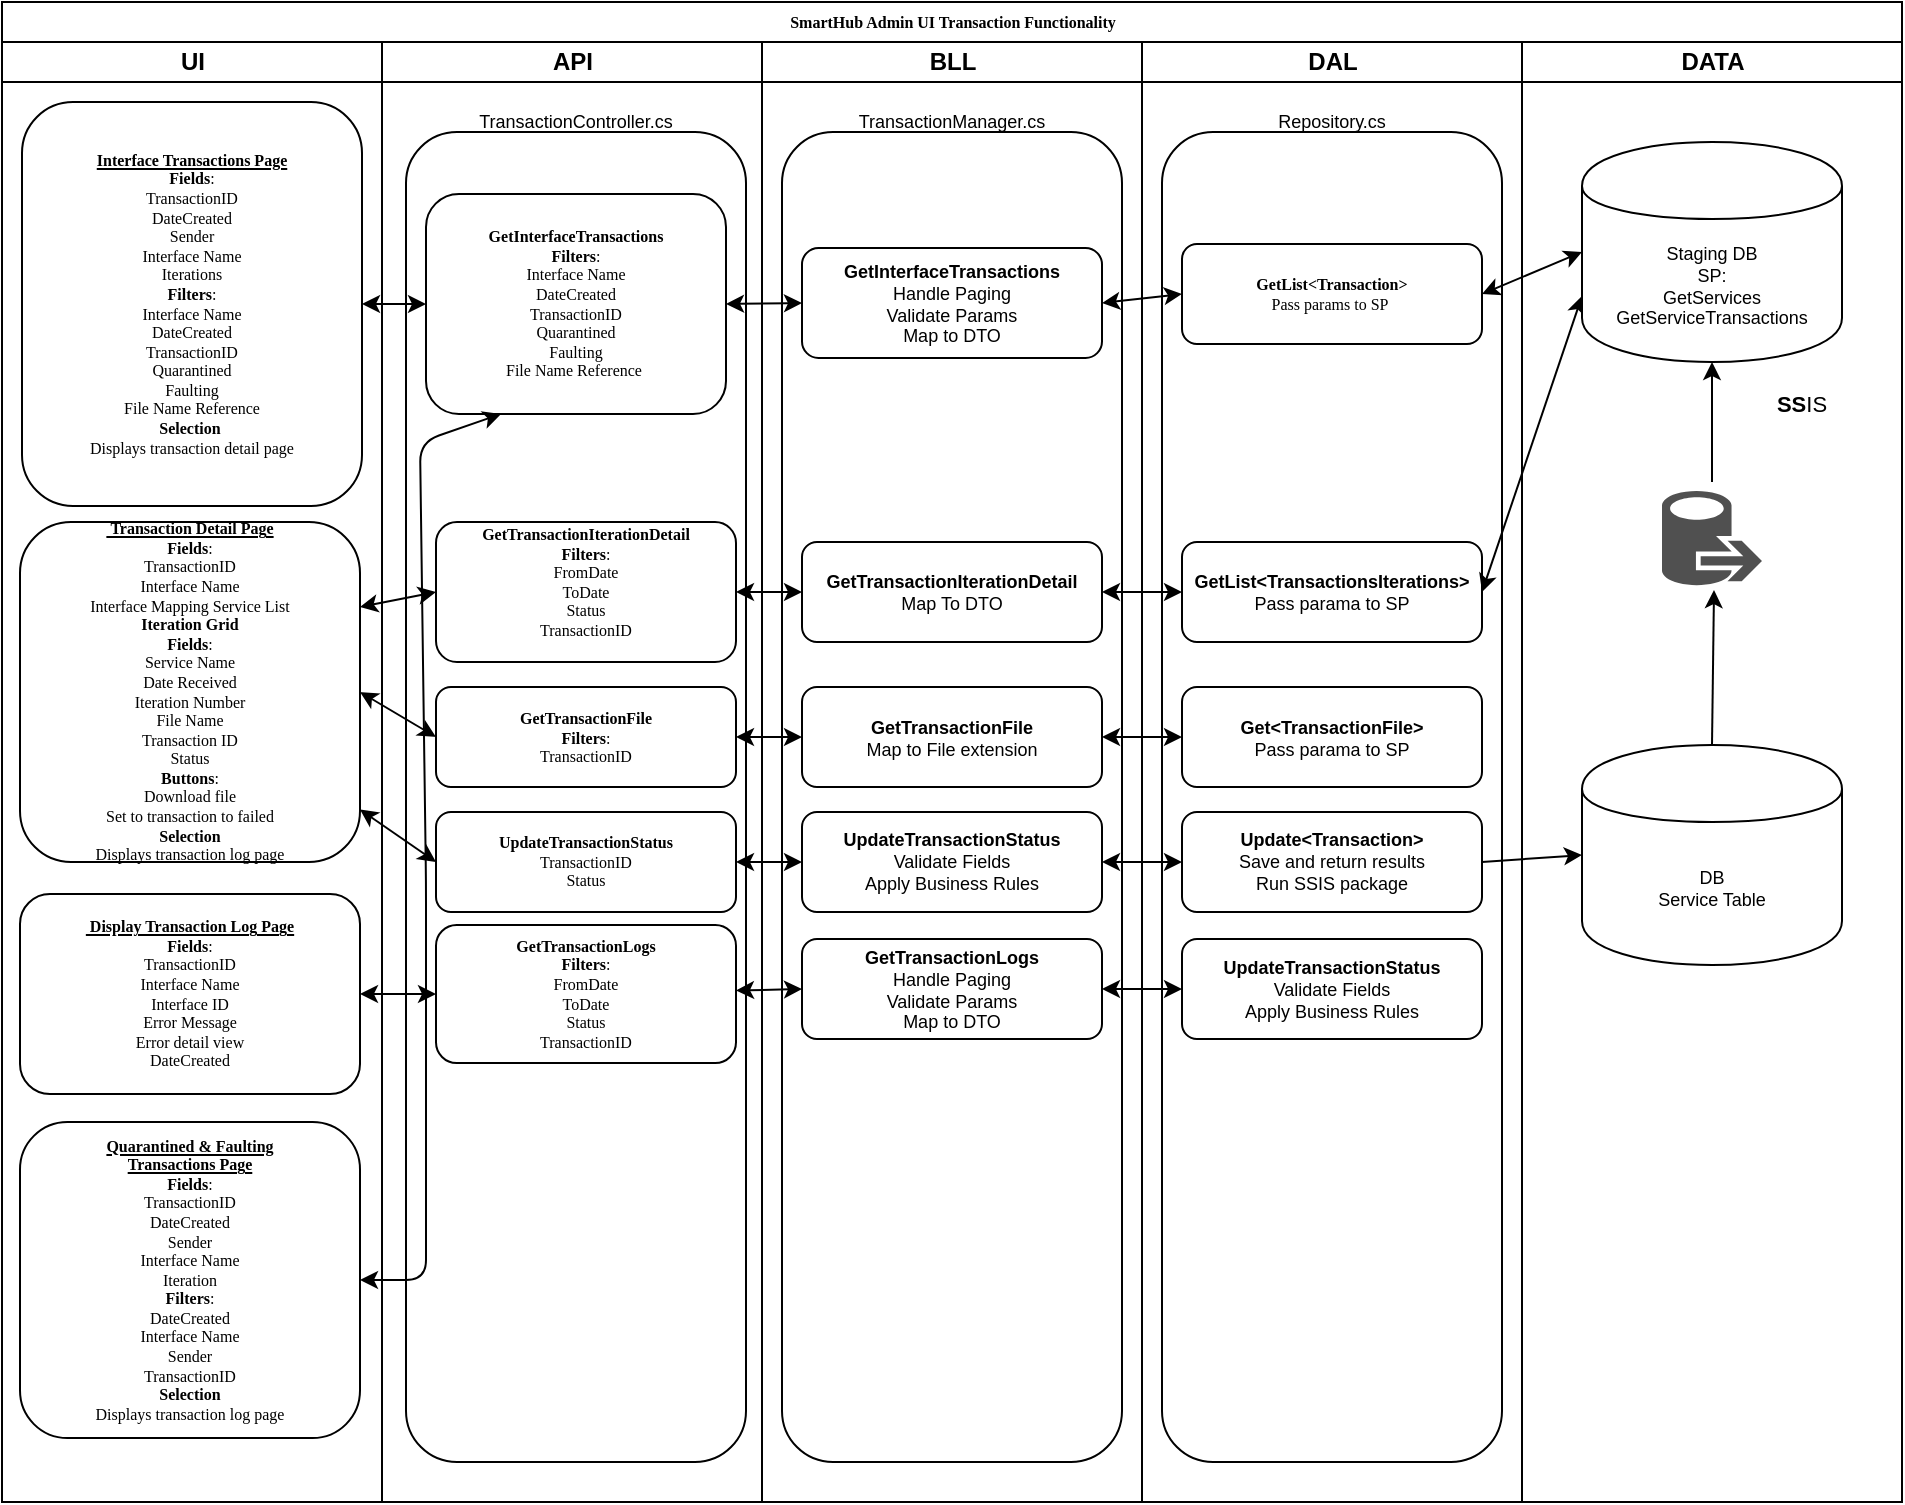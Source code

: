 <mxfile version="11.0.4" type="github"><diagram name="Page-1" id="74e2e168-ea6b-b213-b513-2b3c1d86103e"><mxGraphModel dx="1422" dy="764" grid="1" gridSize="10" guides="1" tooltips="1" connect="1" arrows="1" fold="1" page="1" pageScale="1" pageWidth="1100" pageHeight="850" background="#ffffff" math="0" shadow="0"><root><mxCell id="0"/><mxCell id="1" parent="0"/><mxCell id="77e6c97f196da883-1" value="SmartHub Admin UI Transaction Functionality" style="swimlane;html=1;childLayout=stackLayout;startSize=20;rounded=0;shadow=0;labelBackgroundColor=none;strokeColor=#000000;strokeWidth=1;fillColor=#ffffff;fontFamily=Verdana;fontSize=8;fontColor=#000000;align=center;" parent="1" vertex="1"><mxGeometry x="71" y="40" width="950" height="750" as="geometry"/></mxCell><mxCell id="77e6c97f196da883-2" value="UI" style="swimlane;html=1;startSize=20;" parent="77e6c97f196da883-1" vertex="1"><mxGeometry y="20" width="190" height="730" as="geometry"/></mxCell><mxCell id="77e6c97f196da883-8" value="&lt;b&gt;&lt;u&gt;Interface Transactions Page&lt;/u&gt;&lt;/b&gt;&lt;br&gt;&lt;b&gt;Fields&lt;/b&gt;:&lt;br&gt;TransactionID&lt;br&gt;DateCreated&lt;br&gt;Sender&lt;br&gt;Interface Name&lt;br&gt;Iterations&lt;br&gt;&lt;b&gt;Filters&lt;/b&gt;:&lt;br&gt;Interface Name&lt;br&gt;DateCreated&lt;br&gt;TransactionID&lt;br&gt;Quarantined&lt;br&gt;Faulting&lt;br&gt;File Name Reference&lt;br&gt;&lt;b&gt;Selection&amp;nbsp;&lt;/b&gt;&lt;br&gt;Displays transaction detail page" style="rounded=1;whiteSpace=wrap;html=1;shadow=0;labelBackgroundColor=none;strokeColor=#000000;strokeWidth=1;fillColor=#ffffff;fontFamily=Verdana;fontSize=8;fontColor=#000000;align=center;" parent="77e6c97f196da883-2" vertex="1"><mxGeometry x="10" y="30" width="170" height="202" as="geometry"/></mxCell><mxCell id="teMTACEvMszvXva9huuu-1" value="&lt;b&gt;&lt;u&gt;Quarantined &amp;amp; Faulting&lt;br&gt;Transactions Page&lt;/u&gt;&lt;/b&gt;&lt;br&gt;&lt;b&gt;Fields&lt;/b&gt;:&lt;br&gt;TransactionID&lt;br&gt;DateCreated&lt;br&gt;Sender&lt;br&gt;Interface Name&lt;br&gt;Iteration&lt;br&gt;&lt;b&gt;Filters&lt;/b&gt;:&lt;br&gt;DateCreated&lt;br&gt;Interface Name&lt;br&gt;Sender&lt;br&gt;TransactionID&lt;br&gt;&lt;b&gt;Selection&lt;/b&gt;&lt;br&gt;Displays transaction log page" style="rounded=1;whiteSpace=wrap;html=1;shadow=0;labelBackgroundColor=none;strokeColor=#000000;strokeWidth=1;fillColor=#ffffff;fontFamily=Verdana;fontSize=8;fontColor=#000000;align=center;" parent="77e6c97f196da883-2" vertex="1"><mxGeometry x="9" y="540" width="170" height="158" as="geometry"/></mxCell><mxCell id="teMTACEvMszvXva9huuu-3" value="&lt;b&gt;&lt;u&gt;&amp;nbsp;Transaction Detail Page&lt;/u&gt;&lt;/b&gt;&lt;br&gt;&lt;b&gt;Fields&lt;/b&gt;:&lt;br&gt;TransactionID&lt;br&gt;Interface Name&lt;br&gt;Interface Mapping Service List&lt;br&gt;&lt;b&gt;Iteration Grid&lt;/b&gt;&lt;br&gt;&lt;b&gt;Fields&lt;/b&gt;:&lt;br&gt;Service Name&lt;br&gt;Date Received&lt;br&gt;Iteration Number&lt;br&gt;File Name&lt;br&gt;Transaction ID&lt;br&gt;Status&lt;br&gt;&lt;b&gt;Buttons&lt;/b&gt;:&lt;br&gt;Download file&lt;br&gt;Set to transaction to failed&lt;br&gt;&lt;b&gt;Selection&lt;br&gt;&lt;/b&gt;Displays transaction log page" style="rounded=1;whiteSpace=wrap;html=1;shadow=0;labelBackgroundColor=none;strokeColor=#000000;strokeWidth=1;fillColor=#ffffff;fontFamily=Verdana;fontSize=8;fontColor=#000000;align=center;" parent="77e6c97f196da883-2" vertex="1"><mxGeometry x="9" y="240" width="170" height="170" as="geometry"/></mxCell><mxCell id="teMTACEvMszvXva9huuu-4" value="&lt;b&gt;&lt;u&gt;&amp;nbsp;Display Transaction Log Page&lt;/u&gt;&lt;/b&gt;&lt;br&gt;&lt;b&gt;Fields&lt;/b&gt;:&lt;br&gt;TransactionID&lt;br&gt;Interface Name&lt;br&gt;Interface ID&lt;br&gt;Error Message&lt;br&gt;Error detail view&lt;br&gt;DateCreated&lt;br&gt;" style="rounded=1;whiteSpace=wrap;html=1;shadow=0;labelBackgroundColor=none;strokeColor=#000000;strokeWidth=1;fillColor=#ffffff;fontFamily=Verdana;fontSize=8;fontColor=#000000;align=center;" parent="77e6c97f196da883-2" vertex="1"><mxGeometry x="9" y="426" width="170" height="100" as="geometry"/></mxCell><mxCell id="77e6c97f196da883-4" value="API" style="swimlane;html=1;startSize=20;" parent="77e6c97f196da883-1" vertex="1"><mxGeometry x="190" y="20" width="190" height="730" as="geometry"/></mxCell><mxCell id="62eIiWP3n_bbntUUO8FA-11" value="" style="rounded=1;whiteSpace=wrap;html=1;fontSize=9;align=center;" parent="77e6c97f196da883-4" vertex="1"><mxGeometry x="12" y="45" width="170" height="665" as="geometry"/></mxCell><mxCell id="77e6c97f196da883-11" value="&lt;b&gt;GetInterfaceTransactions&lt;br&gt;&lt;/b&gt;&lt;b&gt;Filters&lt;/b&gt;:&lt;br&gt;Interface Name&lt;br&gt;DateCreated&lt;br&gt;TransactionID&lt;br&gt;Quarantined&lt;br&gt;Faulting&lt;br&gt;File Name Reference&amp;nbsp;" style="rounded=1;whiteSpace=wrap;html=1;shadow=0;labelBackgroundColor=none;strokeColor=#000000;strokeWidth=1;fillColor=#ffffff;fontFamily=Verdana;fontSize=8;fontColor=#000000;align=center;" parent="77e6c97f196da883-4" vertex="1"><mxGeometry x="22" y="76" width="150" height="110" as="geometry"/></mxCell><mxCell id="62eIiWP3n_bbntUUO8FA-1" value="&lt;b&gt;GetTransactionLogs&lt;br&gt;&lt;/b&gt;&lt;b&gt;Filters&lt;/b&gt;:&lt;br&gt;FromDate&lt;br&gt;ToDate&lt;br&gt;Status&lt;br&gt;TransactionID" style="rounded=1;whiteSpace=wrap;html=1;shadow=0;labelBackgroundColor=none;strokeColor=#000000;strokeWidth=1;fillColor=#ffffff;fontFamily=Verdana;fontSize=8;fontColor=#000000;align=center;verticalAlign=middle;" parent="77e6c97f196da883-4" vertex="1"><mxGeometry x="27" y="441.5" width="150" height="69" as="geometry"/></mxCell><mxCell id="62eIiWP3n_bbntUUO8FA-12" value="TransactionController.cs" style="text;html=1;strokeColor=none;fillColor=none;align=center;verticalAlign=middle;whiteSpace=wrap;rounded=0;fontSize=9;" parent="77e6c97f196da883-4" vertex="1"><mxGeometry x="77" y="30" width="40" height="20" as="geometry"/></mxCell><mxCell id="62eIiWP3n_bbntUUO8FA-4" value="&lt;b&gt;GetTransactionIterationDetail&lt;/b&gt;&lt;br&gt;&lt;b&gt;Filters&lt;/b&gt;:&lt;br&gt;FromDate&lt;br&gt;ToDate&lt;br&gt;Status&lt;br&gt;TransactionID&lt;br&gt;&amp;nbsp;" style="rounded=1;whiteSpace=wrap;html=1;shadow=0;labelBackgroundColor=none;strokeColor=#000000;strokeWidth=1;fillColor=#ffffff;fontFamily=Verdana;fontSize=8;fontColor=#000000;align=center;verticalAlign=middle;" parent="77e6c97f196da883-4" vertex="1"><mxGeometry x="27" y="240" width="150" height="70" as="geometry"/></mxCell><mxCell id="us6xRfFd5v8omwal6qWF-4" value="&lt;b&gt;GetTransactionFile&lt;br&gt;&lt;/b&gt;&lt;b&gt;Filters&lt;/b&gt;:&lt;br&gt;TransactionID" style="rounded=1;whiteSpace=wrap;html=1;shadow=0;labelBackgroundColor=none;strokeColor=#000000;strokeWidth=1;fillColor=#ffffff;fontFamily=Verdana;fontSize=8;fontColor=#000000;align=center;verticalAlign=middle;" vertex="1" parent="77e6c97f196da883-4"><mxGeometry x="27" y="322.5" width="150" height="50" as="geometry"/></mxCell><mxCell id="us6xRfFd5v8omwal6qWF-5" value="&lt;b&gt;UpdateTransactionStatus&lt;br&gt;&lt;/b&gt;TransactionID&lt;br&gt;Status" style="rounded=1;whiteSpace=wrap;html=1;shadow=0;labelBackgroundColor=none;strokeColor=#000000;strokeWidth=1;fillColor=#ffffff;fontFamily=Verdana;fontSize=8;fontColor=#000000;align=center;verticalAlign=middle;" vertex="1" parent="77e6c97f196da883-4"><mxGeometry x="27" y="385" width="150" height="50" as="geometry"/></mxCell><mxCell id="77e6c97f196da883-5" value="BLL" style="swimlane;html=1;startSize=20;" parent="77e6c97f196da883-1" vertex="1"><mxGeometry x="380" y="20" width="190" height="730" as="geometry"/></mxCell><mxCell id="62eIiWP3n_bbntUUO8FA-9" value="" style="rounded=1;whiteSpace=wrap;html=1;shadow=0;labelBackgroundColor=none;strokeColor=#000000;strokeWidth=1;fillColor=#ffffff;fontFamily=Verdana;fontSize=8;fontColor=#000000;align=center;" parent="77e6c97f196da883-5" vertex="1"><mxGeometry x="10" y="45" width="170" height="665" as="geometry"/></mxCell><mxCell id="62eIiWP3n_bbntUUO8FA-14" value="TransactionManager.cs" style="text;html=1;strokeColor=none;fillColor=none;align=center;verticalAlign=middle;whiteSpace=wrap;rounded=0;fontSize=9;" parent="77e6c97f196da883-5" vertex="1"><mxGeometry x="40" y="30" width="110" height="20" as="geometry"/></mxCell><mxCell id="62eIiWP3n_bbntUUO8FA-15" value="&lt;b&gt;GetInterfaceTransactions&lt;/b&gt;&lt;br&gt;Handle Paging&lt;br&gt;Validate Params&lt;br&gt;Map to DTO" style="rounded=1;whiteSpace=wrap;html=1;fontSize=9;align=center;" parent="77e6c97f196da883-5" vertex="1"><mxGeometry x="20" y="103" width="150" height="55" as="geometry"/></mxCell><mxCell id="62eIiWP3n_bbntUUO8FA-16" value="&lt;b&gt;UpdateTransactionStatus&lt;/b&gt;&lt;br&gt;Validate Fields&lt;br&gt;Apply Business Rules" style="rounded=1;whiteSpace=wrap;html=1;fontSize=9;align=center;" parent="77e6c97f196da883-5" vertex="1"><mxGeometry x="20" y="385" width="150" height="50" as="geometry"/></mxCell><mxCell id="62eIiWP3n_bbntUUO8FA-17" value="&lt;b&gt;GetTransactionIterationDetail&lt;/b&gt;&lt;br&gt;Map To DTO" style="rounded=1;whiteSpace=wrap;html=1;fontSize=9;align=center;" parent="77e6c97f196da883-5" vertex="1"><mxGeometry x="20" y="250" width="150" height="50" as="geometry"/></mxCell><mxCell id="us6xRfFd5v8omwal6qWF-8" value="&lt;b&gt;GetTransactionFile&lt;/b&gt;&lt;br&gt;Map to File extension" style="rounded=1;whiteSpace=wrap;html=1;fontSize=9;align=center;" vertex="1" parent="77e6c97f196da883-5"><mxGeometry x="20" y="322.5" width="150" height="50" as="geometry"/></mxCell><mxCell id="us6xRfFd5v8omwal6qWF-28" value="&lt;b&gt;GetTransactionLogs&lt;/b&gt;&lt;br&gt;Handle Paging&lt;br&gt;Validate Params&lt;br&gt;Map to DTO" style="rounded=1;whiteSpace=wrap;html=1;fontSize=9;align=center;" vertex="1" parent="77e6c97f196da883-5"><mxGeometry x="20" y="448.5" width="150" height="50" as="geometry"/></mxCell><mxCell id="77e6c97f196da883-6" value="DAL" style="swimlane;html=1;startSize=20;" parent="77e6c97f196da883-1" vertex="1"><mxGeometry x="570" y="20" width="190" height="730" as="geometry"/></mxCell><mxCell id="62eIiWP3n_bbntUUO8FA-22" value="" style="rounded=1;whiteSpace=wrap;html=1;fontSize=9;align=center;" parent="77e6c97f196da883-6" vertex="1"><mxGeometry x="10" y="45" width="170" height="665" as="geometry"/></mxCell><mxCell id="62eIiWP3n_bbntUUO8FA-10" value="&lt;b&gt;GetList&amp;lt;Transaction&amp;gt;&lt;br&gt;&lt;/b&gt;Pass params to SP&amp;nbsp;" style="rounded=1;whiteSpace=wrap;html=1;shadow=0;labelBackgroundColor=none;strokeColor=#000000;strokeWidth=1;fillColor=#ffffff;fontFamily=Verdana;fontSize=8;fontColor=#000000;align=center;" parent="77e6c97f196da883-6" vertex="1"><mxGeometry x="20" y="101" width="150" height="50" as="geometry"/></mxCell><mxCell id="62eIiWP3n_bbntUUO8FA-18" value="&lt;b&gt;Update&amp;lt;Transaction&amp;gt;&lt;/b&gt;&lt;br&gt;Save and return results&lt;br&gt;Run SSIS package" style="rounded=1;whiteSpace=wrap;html=1;fontSize=9;align=center;" parent="77e6c97f196da883-6" vertex="1"><mxGeometry x="20" y="385" width="150" height="50" as="geometry"/></mxCell><mxCell id="62eIiWP3n_bbntUUO8FA-21" value="&lt;b&gt;GetList&amp;lt;TransactionsIterations&amp;gt;&lt;/b&gt;&lt;br&gt;Pass parama to SP" style="rounded=1;whiteSpace=wrap;html=1;fontSize=9;align=center;" parent="77e6c97f196da883-6" vertex="1"><mxGeometry x="20" y="250" width="150" height="50" as="geometry"/></mxCell><mxCell id="62eIiWP3n_bbntUUO8FA-23" value="Repository.cs" style="text;html=1;strokeColor=none;fillColor=none;align=center;verticalAlign=middle;whiteSpace=wrap;rounded=0;fontSize=9;" parent="77e6c97f196da883-6" vertex="1"><mxGeometry x="75" y="30" width="40" height="20" as="geometry"/></mxCell><mxCell id="us6xRfFd5v8omwal6qWF-23" value="&lt;b&gt;Get&amp;lt;TransactionFile&amp;gt;&lt;/b&gt;&lt;br&gt;Pass parama to SP" style="rounded=1;whiteSpace=wrap;html=1;fontSize=9;align=center;" vertex="1" parent="77e6c97f196da883-6"><mxGeometry x="20" y="322.5" width="150" height="50" as="geometry"/></mxCell><mxCell id="us6xRfFd5v8omwal6qWF-29" value="&lt;b&gt;UpdateTransactionStatus&lt;/b&gt;&lt;br&gt;Validate Fields&lt;br&gt;Apply Business Rules" style="rounded=1;whiteSpace=wrap;html=1;fontSize=9;align=center;" vertex="1" parent="77e6c97f196da883-6"><mxGeometry x="20" y="448.5" width="150" height="50" as="geometry"/></mxCell><mxCell id="62eIiWP3n_bbntUUO8FA-31" value="" style="endArrow=classic;startArrow=classic;html=1;fontSize=9;entryX=0;entryY=0.5;entryDx=0;entryDy=0;exitX=1;exitY=0.5;exitDx=0;exitDy=0;" parent="77e6c97f196da883-1" source="77e6c97f196da883-8" target="77e6c97f196da883-11" edge="1"><mxGeometry width="50" height="50" relative="1" as="geometry"><mxPoint y="820" as="sourcePoint"/><mxPoint x="50" y="770" as="targetPoint"/></mxGeometry></mxCell><mxCell id="62eIiWP3n_bbntUUO8FA-34" value="" style="endArrow=classic;html=1;fontSize=9;entryX=0;entryY=0.5;entryDx=0;entryDy=0;exitX=1;exitY=0.5;exitDx=0;exitDy=0;" parent="77e6c97f196da883-1" source="62eIiWP3n_bbntUUO8FA-18" target="62eIiWP3n_bbntUUO8FA-26" edge="1"><mxGeometry width="50" height="50" relative="1" as="geometry"><mxPoint y="820" as="sourcePoint"/><mxPoint x="50" y="770" as="targetPoint"/></mxGeometry></mxCell><mxCell id="62eIiWP3n_bbntUUO8FA-35" value="" style="endArrow=classic;startArrow=classic;html=1;fontSize=9;entryX=0;entryY=0.5;entryDx=0;entryDy=0;exitX=1;exitY=0.5;exitDx=0;exitDy=0;" parent="77e6c97f196da883-1" source="62eIiWP3n_bbntUUO8FA-10" target="62eIiWP3n_bbntUUO8FA-25" edge="1"><mxGeometry width="50" height="50" relative="1" as="geometry"><mxPoint y="820" as="sourcePoint"/><mxPoint x="50" y="770" as="targetPoint"/></mxGeometry></mxCell><mxCell id="62eIiWP3n_bbntUUO8FA-36" value="" style="endArrow=classic;startArrow=classic;html=1;fontSize=9;entryX=0;entryY=0.7;entryDx=0;entryDy=0;exitX=1;exitY=0.5;exitDx=0;exitDy=0;" parent="77e6c97f196da883-1" source="62eIiWP3n_bbntUUO8FA-21" target="62eIiWP3n_bbntUUO8FA-25" edge="1"><mxGeometry width="50" height="50" relative="1" as="geometry"><mxPoint y="820" as="sourcePoint"/><mxPoint x="50" y="770" as="targetPoint"/></mxGeometry></mxCell><mxCell id="us6xRfFd5v8omwal6qWF-1" value="" style="endArrow=classic;startArrow=classic;html=1;fontSize=9;entryX=0;entryY=0.5;entryDx=0;entryDy=0;exitX=1;exitY=0.25;exitDx=0;exitDy=0;" edge="1" parent="77e6c97f196da883-1" source="teMTACEvMszvXva9huuu-3" target="62eIiWP3n_bbntUUO8FA-4"><mxGeometry width="50" height="50" relative="1" as="geometry"><mxPoint x="-1" y="820" as="sourcePoint"/><mxPoint x="49" y="770" as="targetPoint"/></mxGeometry></mxCell><mxCell id="us6xRfFd5v8omwal6qWF-2" value="" style="endArrow=classic;startArrow=classic;html=1;fontSize=9;entryX=0;entryY=0.5;entryDx=0;entryDy=0;exitX=1;exitY=0.5;exitDx=0;exitDy=0;" edge="1" parent="77e6c97f196da883-1" source="teMTACEvMszvXva9huuu-4" target="62eIiWP3n_bbntUUO8FA-1"><mxGeometry width="50" height="50" relative="1" as="geometry"><mxPoint x="-1" y="820" as="sourcePoint"/><mxPoint x="49" y="770" as="targetPoint"/></mxGeometry></mxCell><mxCell id="us6xRfFd5v8omwal6qWF-3" value="" style="endArrow=classic;startArrow=classic;html=1;fontSize=9;entryX=0.25;entryY=1;entryDx=0;entryDy=0;" edge="1" parent="77e6c97f196da883-1" source="teMTACEvMszvXva9huuu-1" target="77e6c97f196da883-11"><mxGeometry width="50" height="50" relative="1" as="geometry"><mxPoint x="-1" y="820" as="sourcePoint"/><mxPoint x="49" y="770" as="targetPoint"/><Array as="points"><mxPoint x="212" y="639"/><mxPoint x="212" y="440"/><mxPoint x="209" y="220"/></Array></mxGeometry></mxCell><mxCell id="us6xRfFd5v8omwal6qWF-6" value="" style="endArrow=classic;startArrow=classic;html=1;fontSize=9;entryX=0;entryY=0.5;entryDx=0;entryDy=0;" edge="1" parent="77e6c97f196da883-1" source="teMTACEvMszvXva9huuu-3" target="us6xRfFd5v8omwal6qWF-5"><mxGeometry width="50" height="50" relative="1" as="geometry"><mxPoint x="-1" y="820" as="sourcePoint"/><mxPoint x="49" y="770" as="targetPoint"/></mxGeometry></mxCell><mxCell id="us6xRfFd5v8omwal6qWF-7" value="" style="endArrow=classic;startArrow=classic;html=1;fontSize=9;entryX=0;entryY=0.5;entryDx=0;entryDy=0;exitX=1;exitY=0.5;exitDx=0;exitDy=0;" edge="1" parent="77e6c97f196da883-1" source="teMTACEvMszvXva9huuu-3" target="us6xRfFd5v8omwal6qWF-4"><mxGeometry width="50" height="50" relative="1" as="geometry"><mxPoint x="-1" y="820" as="sourcePoint"/><mxPoint x="49" y="770" as="targetPoint"/></mxGeometry></mxCell><mxCell id="us6xRfFd5v8omwal6qWF-11" value="" style="endArrow=classic;startArrow=classic;html=1;fontSize=9;entryX=0;entryY=0.5;entryDx=0;entryDy=0;exitX=1;exitY=0.5;exitDx=0;exitDy=0;" edge="1" parent="77e6c97f196da883-1" source="77e6c97f196da883-11" target="62eIiWP3n_bbntUUO8FA-15"><mxGeometry width="50" height="50" relative="1" as="geometry"><mxPoint x="-1" y="820" as="sourcePoint"/><mxPoint x="49" y="770" as="targetPoint"/></mxGeometry></mxCell><mxCell id="us6xRfFd5v8omwal6qWF-12" value="" style="endArrow=classic;startArrow=classic;html=1;fontSize=9;entryX=0;entryY=0.5;entryDx=0;entryDy=0;exitX=1;exitY=0.5;exitDx=0;exitDy=0;" edge="1" parent="77e6c97f196da883-1" source="62eIiWP3n_bbntUUO8FA-15" target="62eIiWP3n_bbntUUO8FA-10"><mxGeometry width="50" height="50" relative="1" as="geometry"><mxPoint x="-1" y="820" as="sourcePoint"/><mxPoint x="49" y="770" as="targetPoint"/></mxGeometry></mxCell><mxCell id="77e6c97f196da883-7" value="DATA" style="swimlane;html=1;startSize=20;align=center;" parent="77e6c97f196da883-1" vertex="1"><mxGeometry x="760" y="20" width="190" height="730" as="geometry"/></mxCell><mxCell id="62eIiWP3n_bbntUUO8FA-25" value="Staging DB&lt;br&gt;SP:&lt;br&gt;GetServices&lt;br&gt;GetServiceTransactions" style="shape=cylinder;whiteSpace=wrap;html=1;boundedLbl=1;backgroundOutline=1;fontSize=9;align=center;" parent="77e6c97f196da883-7" vertex="1"><mxGeometry x="30" y="50" width="130" height="110" as="geometry"/></mxCell><mxCell id="62eIiWP3n_bbntUUO8FA-26" value="DB&lt;br&gt;Service Table" style="shape=cylinder;whiteSpace=wrap;html=1;boundedLbl=1;backgroundOutline=1;fontSize=9;align=center;" parent="77e6c97f196da883-7" vertex="1"><mxGeometry x="30" y="351.5" width="130" height="110" as="geometry"/></mxCell><mxCell id="62eIiWP3n_bbntUUO8FA-27" value="" style="pointerEvents=1;shadow=0;dashed=0;html=1;strokeColor=none;labelPosition=center;verticalLabelPosition=bottom;verticalAlign=top;align=center;shape=mxgraph.mscae.intune.data_migration_wizard;fillColor=#505050;fontSize=9;" parent="77e6c97f196da883-7" vertex="1"><mxGeometry x="70" y="224" width="50" height="48" as="geometry"/></mxCell><mxCell id="62eIiWP3n_bbntUUO8FA-30" value="&lt;font style=&quot;font-size: 11px&quot;&gt;&lt;b&gt;SS&lt;/b&gt;IS&lt;/font&gt;" style="text;html=1;strokeColor=none;fillColor=none;align=center;verticalAlign=middle;whiteSpace=wrap;rounded=0;fontSize=9;" parent="77e6c97f196da883-7" vertex="1"><mxGeometry x="120" y="171" width="40" height="20" as="geometry"/></mxCell><mxCell id="us6xRfFd5v8omwal6qWF-19" value="" style="endArrow=classic;html=1;fontSize=9;entryX=0.52;entryY=1.042;entryDx=0;entryDy=0;entryPerimeter=0;exitX=0.5;exitY=0;exitDx=0;exitDy=0;" edge="1" parent="77e6c97f196da883-7" source="62eIiWP3n_bbntUUO8FA-26" target="62eIiWP3n_bbntUUO8FA-27"><mxGeometry width="50" height="50" relative="1" as="geometry"><mxPoint x="-761" y="800" as="sourcePoint"/><mxPoint x="-711" y="750" as="targetPoint"/></mxGeometry></mxCell><mxCell id="us6xRfFd5v8omwal6qWF-21" value="" style="endArrow=classic;startArrow=classic;html=1;fontSize=9;entryX=0;entryY=0.5;entryDx=0;entryDy=0;exitX=1;exitY=0.5;exitDx=0;exitDy=0;" edge="1" parent="77e6c97f196da883-1" source="62eIiWP3n_bbntUUO8FA-17" target="62eIiWP3n_bbntUUO8FA-21"><mxGeometry width="50" height="50" relative="1" as="geometry"><mxPoint x="-1" y="820" as="sourcePoint"/><mxPoint x="49" y="770" as="targetPoint"/></mxGeometry></mxCell><mxCell id="us6xRfFd5v8omwal6qWF-22" value="" style="endArrow=classic;startArrow=classic;html=1;fontSize=9;entryX=0;entryY=0.5;entryDx=0;entryDy=0;exitX=1;exitY=0.5;exitDx=0;exitDy=0;" edge="1" parent="77e6c97f196da883-1" source="62eIiWP3n_bbntUUO8FA-16" target="62eIiWP3n_bbntUUO8FA-18"><mxGeometry width="50" height="50" relative="1" as="geometry"><mxPoint x="-1" y="820" as="sourcePoint"/><mxPoint x="49" y="770" as="targetPoint"/></mxGeometry></mxCell><mxCell id="us6xRfFd5v8omwal6qWF-24" value="" style="endArrow=classic;startArrow=classic;html=1;fontSize=9;entryX=0;entryY=0.5;entryDx=0;entryDy=0;exitX=1;exitY=0.5;exitDx=0;exitDy=0;" edge="1" parent="77e6c97f196da883-1" source="62eIiWP3n_bbntUUO8FA-4" target="62eIiWP3n_bbntUUO8FA-17"><mxGeometry width="50" height="50" relative="1" as="geometry"><mxPoint x="-1" y="820" as="sourcePoint"/><mxPoint x="49" y="770" as="targetPoint"/></mxGeometry></mxCell><mxCell id="us6xRfFd5v8omwal6qWF-25" value="" style="endArrow=classic;startArrow=classic;html=1;fontSize=9;entryX=0;entryY=0.5;entryDx=0;entryDy=0;" edge="1" parent="77e6c97f196da883-1" source="us6xRfFd5v8omwal6qWF-4" target="us6xRfFd5v8omwal6qWF-8"><mxGeometry width="50" height="50" relative="1" as="geometry"><mxPoint x="-1" y="820" as="sourcePoint"/><mxPoint x="49" y="770" as="targetPoint"/></mxGeometry></mxCell><mxCell id="us6xRfFd5v8omwal6qWF-26" value="" style="endArrow=classic;startArrow=classic;html=1;fontSize=9;entryX=0;entryY=0.5;entryDx=0;entryDy=0;exitX=1;exitY=0.5;exitDx=0;exitDy=0;" edge="1" parent="77e6c97f196da883-1" source="us6xRfFd5v8omwal6qWF-5" target="62eIiWP3n_bbntUUO8FA-16"><mxGeometry width="50" height="50" relative="1" as="geometry"><mxPoint x="-1" y="820" as="sourcePoint"/><mxPoint x="49" y="770" as="targetPoint"/></mxGeometry></mxCell><mxCell id="us6xRfFd5v8omwal6qWF-27" value="" style="endArrow=classic;startArrow=classic;html=1;fontSize=9;entryX=0;entryY=0.5;entryDx=0;entryDy=0;" edge="1" parent="77e6c97f196da883-1" source="us6xRfFd5v8omwal6qWF-8" target="us6xRfFd5v8omwal6qWF-23"><mxGeometry width="50" height="50" relative="1" as="geometry"><mxPoint x="-1" y="820" as="sourcePoint"/><mxPoint x="49" y="770" as="targetPoint"/></mxGeometry></mxCell><mxCell id="us6xRfFd5v8omwal6qWF-30" value="" style="endArrow=classic;startArrow=classic;html=1;fontSize=9;entryX=0;entryY=0.5;entryDx=0;entryDy=0;" edge="1" parent="77e6c97f196da883-1" source="62eIiWP3n_bbntUUO8FA-1" target="us6xRfFd5v8omwal6qWF-28"><mxGeometry width="50" height="50" relative="1" as="geometry"><mxPoint x="-1" y="820" as="sourcePoint"/><mxPoint x="49" y="770" as="targetPoint"/></mxGeometry></mxCell><mxCell id="us6xRfFd5v8omwal6qWF-31" value="" style="endArrow=classic;startArrow=classic;html=1;fontSize=9;entryX=0;entryY=0.5;entryDx=0;entryDy=0;exitX=1;exitY=0.5;exitDx=0;exitDy=0;" edge="1" parent="77e6c97f196da883-1" source="us6xRfFd5v8omwal6qWF-28" target="us6xRfFd5v8omwal6qWF-29"><mxGeometry width="50" height="50" relative="1" as="geometry"><mxPoint x="-1" y="820" as="sourcePoint"/><mxPoint x="49" y="770" as="targetPoint"/></mxGeometry></mxCell><mxCell id="us6xRfFd5v8omwal6qWF-20" value="" style="endArrow=classic;html=1;fontSize=9;entryX=0.5;entryY=1;entryDx=0;entryDy=0;" edge="1" parent="1" target="62eIiWP3n_bbntUUO8FA-25"><mxGeometry width="50" height="50" relative="1" as="geometry"><mxPoint x="926" y="280" as="sourcePoint"/><mxPoint x="120" y="810" as="targetPoint"/></mxGeometry></mxCell></root></mxGraphModel></diagram></mxfile>